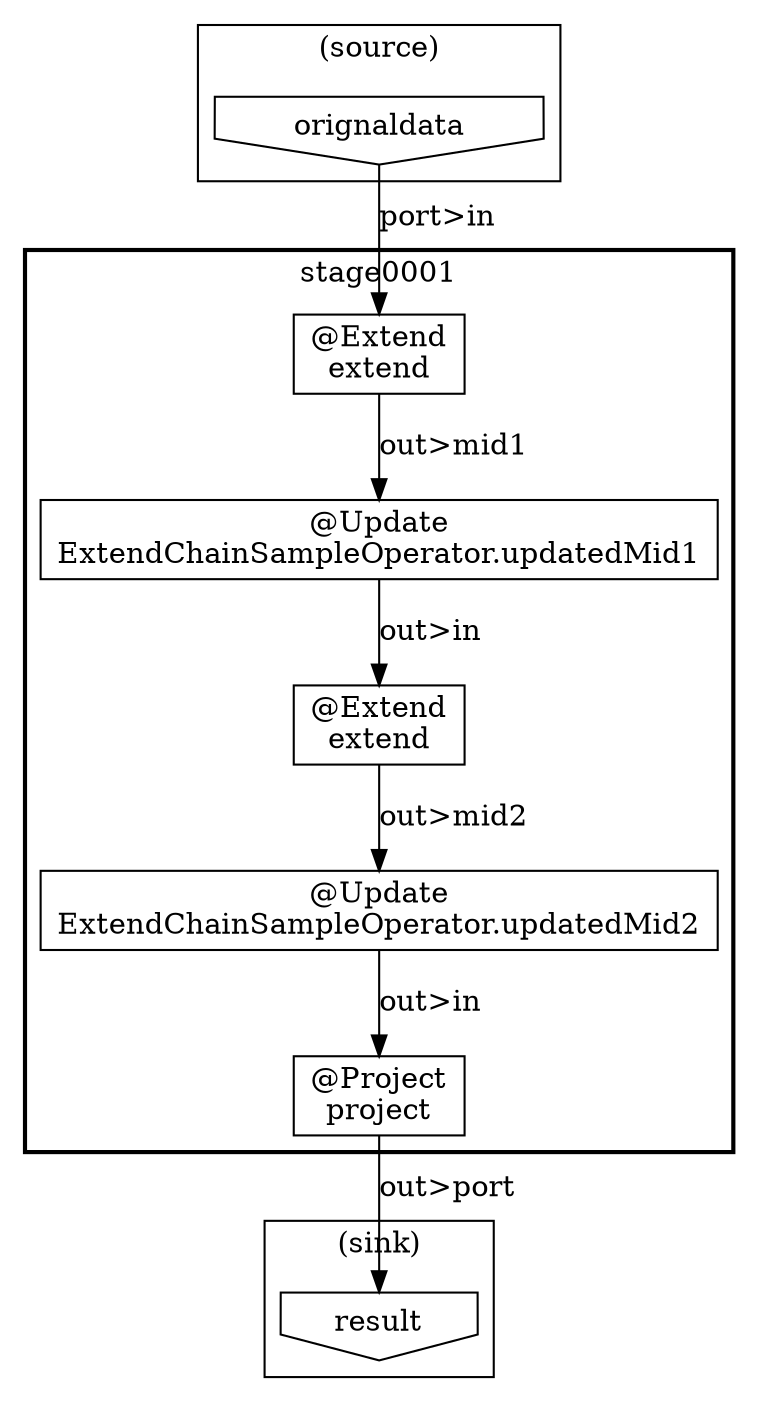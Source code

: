 digraph {
    subgraph "cluster_2787af06-4939-4117-b562-1eb806954a6a" {
        label = "(sink)";
        "059a07cb-11a7-4019-a844-c0355205f8be" [shape=invhouse, label="result"];
    }
    subgraph "cluster_22cb69ca-5daf-4164-b665-e3001d33e1ec" {
        label = "(source)";
        "0fb77649-6478-415a-916c-d170473f0cb8" [shape=invhouse, label="orignaldata"];
    }
    subgraph "cluster_17808a4e-0ae3-470c-802f-07e97e5c5d1b" {
        label = "stage0001";
        style = bold;
        "5ca690d9-9090-49dc-8193-0fb1fb4ec29b" [shape=box, label="@Project\nproject"];
        "309356e4-ca70-4575-be3f-aa56a3fead26" [shape=box, label="@Update\nExtendChainSampleOperator.updatedMid1"];
        "920b3da9-3004-4552-84ae-cee785cdcc4e" [shape=box, label="@Update\nExtendChainSampleOperator.updatedMid2"];
        "0cc1f435-eb89-448b-9b45-94039198cc1d" [shape=box, label="@Extend\nextend"];
        "8eddab98-38ae-4ee6-823c-96e479afc6bd" [shape=box, label="@Extend\nextend"];
    }
    "0fb77649-6478-415a-916c-d170473f0cb8" -> "8eddab98-38ae-4ee6-823c-96e479afc6bd" [label="port>in"];
    "5ca690d9-9090-49dc-8193-0fb1fb4ec29b" -> "059a07cb-11a7-4019-a844-c0355205f8be" [label="out>port"];
    "309356e4-ca70-4575-be3f-aa56a3fead26" -> "0cc1f435-eb89-448b-9b45-94039198cc1d" [label="out>in"];
    "920b3da9-3004-4552-84ae-cee785cdcc4e" -> "5ca690d9-9090-49dc-8193-0fb1fb4ec29b" [label="out>in"];
    "0cc1f435-eb89-448b-9b45-94039198cc1d" -> "920b3da9-3004-4552-84ae-cee785cdcc4e" [label="out>mid2"];
    "8eddab98-38ae-4ee6-823c-96e479afc6bd" -> "309356e4-ca70-4575-be3f-aa56a3fead26" [label="out>mid1"];
}
